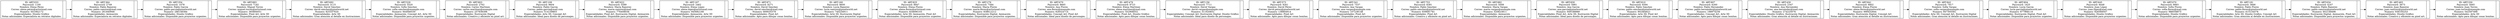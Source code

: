 digraph G {
            rankdir=LR;
            node[shape=record, height=.1]
            nodo1[label="{ID: ART-033\nPassword: 1100\nNombre: Elena Pérez\nCorreo: elena.pérez@artistmail.com\nNumero: 501082172\nEspecialidades: Diseño Gráfico\nNotas adicionales: Especialista en retratos digitales.\n|<f1>}"];
nodo2[label="{ID: ART-364\nPassword: 2749\nNombre: Pablo Ramírez\nCorreo: pablo.ramírez@mail.com\nNumero: 261840946\nEspecialidades: Animación\nNotas adicionales: Especialista en retratos digitales.\n|<f1>}"];
nodo3[label="{ID: ART-354\nPassword: 1078\nNombre: Pablo García\nCorreo: pablo.garcía@pixelworld.net\nNumero: 286149384\nEspecialidades: Diseño Gráfico\nNotas adicionales: Disponible para proyectos urgentes.\n|<f1>}"];
nodo4[label="{ID: ART-883\nPassword: 7182\nNombre: Miguel Torres\nCorreo: miguel.torres@artistmail.com\nNumero: 365894051\nEspecialidades: Pixel Art, Arte 3D\nNotas adicionales: Disponible para proyectos urgentes.\n|<f1>}"];
nodo5[label="{ID: ART-692\nPassword: 3115\nNombre: David Sánchez\nCorreo: david.sánchez@pixelworld.net\nNumero: 825337620\nEspecialidades: Arte 3D\nNotas adicionales: Gran atención al detalle en ilustraciones.\n|<f1>}"];
nodo6[label="{ID: ART-529\nPassword: 5520\nNombre: Sofía Sánchez\nCorreo: sofía.sánchez@example.com\nNumero: 944946530\nEspecialidades: Animación, Concept Art, Arte 3D\nNotas adicionales: Disponible para proyectos urgentes.\n|<f1>}"];
nodo7[label="{ID: ART-803\nPassword: 2762\nNombre: Carlos Martínez\nCorreo: carlos.martínez@example.com\nNumero: 257838398\nEspecialidades: Ilustración Digital\nNotas adicionales: Creativo y eficiente en pixel art.\n|<f1>}"];
nodo8[label="{ID: ART-109\nPassword: 9604\nNombre: Pablo García\nCorreo: pablo.garcía@mail.com\nNumero: 514159803\nEspecialidades: Arte 3D, Concept Art\nNotas adicionales: Ideal para diseño de personajes.\n|<f1>}"];
nodo9[label="{ID: ART-622\nPassword: 5589\nNombre: María Ramírez\nCorreo: maría.ramírez@mail.com\nNumero: 776408036\nEspecialidades: Pixel Art, Ilustración Digital, Animación\nNotas adicionales: Disponible para proyectos urgentes.\n|<f1>}"];
nodo10[label="{ID: ART-167\nPassword: 2462\nNombre: Elena López\nCorreo: elena.lópez@artistmail.com\nNumero: 945682180\nEspecialidades: Animación, Arte 3D\nNotas adicionales: Disponible para proyectos urgentes.\n|<f1>}"];
nodo11[label="{ID: ART-871\nPassword: 8271\nNombre: David Sánchez\nCorreo: david.sánchez@mail.com\nNumero: 669035378\nEspecialidades: Pixel Art\nNotas adicionales: Apto para dibujar cosas bonitas.\n|<f1>}"];
nodo12[label="{ID: ART-160\nPassword: 8600\nNombre: Lucía Ramírez\nCorreo: lucía.ramírez@pixelworld.net\nNumero: 740234911\nEspecialidades: Arte 3D, Ilustración Digital\nNotas adicionales: Disponible para proyectos urgentes.\n|<f1>}"];
nodo13[label="{ID: ART-825\nPassword: 8947\nNombre: Elena Flores\nCorreo: elena.flores@artistmail.com\nNumero: 834696103\nEspecialidades: Arte 3D, Animación, Pixel Art\nNotas adicionales: Disponible para proyectos urgentes.\n|<f1>}"];
nodo14[label="{ID: ART-276\nPassword: 7584\nNombre: María Flores\nCorreo: maría.flores@artistmail.com\nNumero: 838612212\nEspecialidades: Ilustración Digital, Animación\nNotas adicionales: Disponible para proyectos urgentes.\n|<f1>}"];
nodo15[label="{ID: ART-670\nPassword: 8665\nNombre: Ana Flores\nCorreo: ana.flores@example.com\nNumero: 828324714\nEspecialidades: Concept Art, Pixel Art\nNotas adicionales: Ideal para diseño de personajes.\n|<f1>}"];
nodo16[label="{ID: ART-479\nPassword: 9723\nNombre: Elena Martínez\nCorreo: elena.martínez@mail.com\nNumero: 552908552\nEspecialidades: Pixel Art, Diseño Gráfico\nNotas adicionales: Apto para dibujar cosas bonitas.\n|<f1>}"];
nodo17[label="{ID: ART-156\nPassword: 7711\nNombre: David Vargas\nCorreo: david.vargas@example.com\nNumero: 311620651\nEspecialidades: Concept Art, Ilustración Digital, Diseño Gráfico\nNotas adicionales: Ideal para diseño de personajes.\n|<f1>}"];
nodo18[label="{ID: ART-573\nPassword: 9261\nNombre: David Pérez\nCorreo: david.pérez@pixelworld.net\nNumero: 138904914\nEspecialidades: Pixel Art\nNotas adicionales: Apto para dibujar cosas bonitas.\n|<f1>}"];
nodo19[label="{ID: ART-341\nPassword: 7537\nNombre: Ana Vargas\nCorreo: ana.vargas@example.com\nNumero: 107238148\nEspecialidades: Pixel Art\nNotas adicionales: Disponible para proyectos urgentes.\n|<f1>}"];
nodo20[label="{ID: ART-753\nPassword: 8381\nNombre: Pablo Sánchez\nCorreo: pablo.sánchez@pixelworld.net\nNumero: 939691781\nEspecialidades: Pixel Art\nNotas adicionales: Creativo y eficiente en pixel art.\n|<f1>}"];
nodo21[label="{ID: ART-982\nPassword: 5008\nNombre: María Vargas\nCorreo: maría.vargas@example.com\nNumero: 520623811\nEspecialidades: Animación\nNotas adicionales: Disponible para proyectos urgentes.\n|<f1>}"];
nodo22[label="{ID: ART-830\nPassword: 5981\nNombre: Ana García\nCorreo: ana.garcía@pixelworld.net\nNumero: 949188989\nEspecialidades: Pixel Art, Arte 3D, Ilustración Digital\nNotas adicionales: Ideal para diseño de personajes.\n|<f1>}"];
nodo23[label="{ID: ART-810\nPassword: 9394\nNombre: Pablo Sánchez\nCorreo: pablo.sánchez@pixelworld.net\nNumero: 902464621\nEspecialidades: Arte 3D, Pixel Art\nNotas adicionales: Apto para dibujar cosas bonitas.\n|<f1>}"];
nodo24[label="{ID: ART-807\nPassword: 6260\nNombre: Pablo Hernández\nCorreo: pablo.hernández@pixelworld.net\nNumero: 188974256\nEspecialidades: Concept Art, Arte 3D\nNotas adicionales: Apto para dibujar cosas bonitas.\n|<f1>}"];
nodo25[label="{ID: ART-430\nPassword: 2347\nNombre: Ana Hernández\nCorreo: ana.hernández@mail.com\nNumero: 274225076\nEspecialidades: Diseño Gráfico, Ilustración Digital, Animación\nNotas adicionales: Gran atención al detalle en ilustraciones.\n|<f1>}"];
nodo26[label="{ID: ART-841\nPassword: 8802\nNombre: Elena Flores\nCorreo: elena.flores@pixelworld.net\nNumero: 999432844\nEspecialidades: Ilustración Digital, Concept Art\nNotas adicionales: Gran atención al detalle en ilustraciones.\n|<f1>}"];
nodo27[label="{ID: ART-842\nPassword: 7917\nNombre: Sofía Vargas\nCorreo: sofía.vargas@example.com\nNumero: 847305581\nEspecialidades: Arte 3D, Concept Art, Ilustración Digital\nNotas adicionales: Gran atención al detalle en ilustraciones.\n|<f1>}"];
nodo28[label="{ID: ART-804\nPassword: 1625\nNombre: Lucía García\nCorreo: lucía.garcía@pixelworld.net\nNumero: 877968110\nEspecialidades: Ilustración Digital, Pixel Art\nNotas adicionales: Disponible para proyectos urgentes.\n|<f1>}"];
nodo29[label="{ID: ART-645\nPassword: 8448\nNombre: Juan López\nCorreo: juan.lópez@mail.com\nNumero: 926569507\nEspecialidades: Diseño Gráfico\nNotas adicionales: Disponible para proyectos urgentes.\n|<f1>}"];
nodo30[label="{ID: ART-070\nPassword: 9993\nNombre: Sofía Flores\nCorreo: sofía.flores@mail.com\nNumero: 988558875\nEspecialidades: Diseño Gráfico\nNotas adicionales: Disponible para proyectos urgentes.\n|<f1>}"];
nodo31[label="{ID: ART-181\nPassword: 3666\nNombre: Pablo Flores\nCorreo: pablo.flores@pixelworld.net\nNumero: 615134578\nEspecialidades: Arte 3D, Diseño Gráfico, Concept Art\nNotas adicionales: Gran atención al detalle en ilustraciones.\n|<f1>}"];
nodo32[label="{ID: ART-634\nPassword: 4247\nNombre: Pablo Ramírez\nCorreo: pablo.ramírez@pixelworld.net\nNumero: 952149498\nEspecialidades: Ilustración Digital, Animación, Pixel Art\nNotas adicionales: Disponible para proyectos urgentes.\n|<f1>}"];
nodo33[label="{ID: ART-483\nPassword: 3673\nNombre: Juan Ramírez\nCorreo: juan.ramírez@pixelworld.net\nNumero: 936105253\nEspecialidades: Diseño Gráfico\nNotas adicionales: Creativo y eficiente en pixel art.\n|<f1>}"];
nodo34[label="{ID: ART-330\nPassword: 3065\nNombre: Juan Torres\nCorreo: juan.torres@example.com\nNumero: 542597499\nEspecialidades: Arte 3D\nNotas adicionales: Apto para dibujar cosas bonitas.\n|<f1>}"];
nodo1 -> nodo2;
nodo2 -> nodo3;
nodo3 -> nodo4;
nodo4 -> nodo5;
nodo5 -> nodo6;
nodo6 -> nodo7;
nodo7 -> nodo8;
nodo8 -> nodo9;
nodo9 -> nodo10;
nodo10 -> nodo11;
nodo11 -> nodo12;
nodo12 -> nodo13;
nodo13 -> nodo14;
nodo14 -> nodo15;
nodo15 -> nodo16;
nodo16 -> nodo17;
nodo17 -> nodo18;
nodo18 -> nodo19;
nodo19 -> nodo20;
nodo20 -> nodo21;
nodo21 -> nodo22;
nodo22 -> nodo23;
nodo23 -> nodo24;
nodo24 -> nodo25;
nodo25 -> nodo26;
nodo26 -> nodo27;
nodo27 -> nodo28;
nodo28 -> nodo29;
nodo29 -> nodo30;
nodo30 -> nodo31;
nodo31 -> nodo32;
nodo32 -> nodo33;
nodo33 -> nodo34;
}